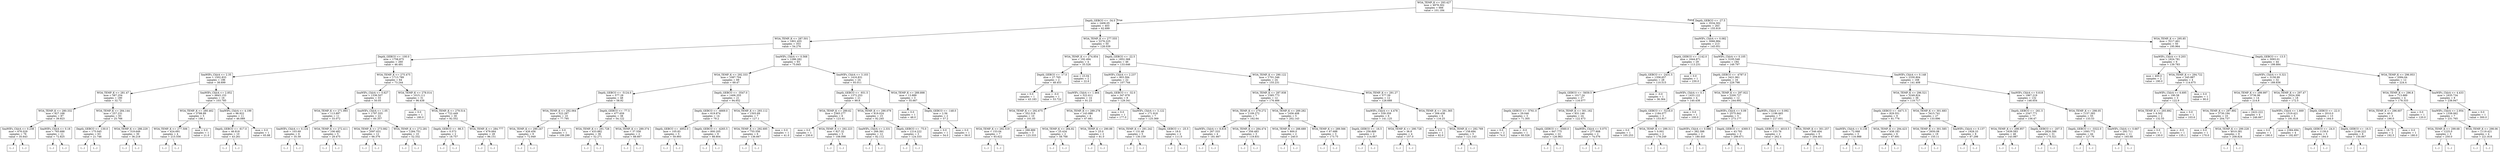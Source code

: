 digraph Tree {
node [shape=box] ;
0 [label="WOA_TEMP_K <= 293.427\nmse = 4978.302\nsamples = 666\nvalue = 101.184"] ;
1 [label="Depth_GEBCO <= -34.0\nmse = 2406.05\nsamples = 403\nvalue = 62.699"] ;
0 -> 1 [labeldistance=2.5, labelangle=45, headlabel="True"] ;
2 [label="WOA_TEMP_K <= 287.501\nmse = 1801.455\nsamples = 353\nvalue = 54.276"] ;
1 -> 2 ;
3 [label="Depth_GEBCO <= -100.0\nmse = 1758.875\nsamples = 260\nvalue = 46.491"] ;
2 -> 3 ;
4 [label="SeaWIFs_ChlrA <= 2.35\nmse = 1502.833\nsamples = 196\nvalue = 38.699"] ;
3 -> 4 ;
5 [label="WOA_TEMP_K <= 281.47\nmse = 587.254\nsamples = 180\nvalue = 32.72"] ;
4 -> 5 ;
6 [label="WOA_TEMP_K <= 280.332\nmse = 827.168\nsamples = 87\nvalue = 39.923"] ;
5 -> 6 ;
7 [label="SeaWIFs_ChlrA <= 0.238\nmse = 676.029\nsamples = 76\nvalue = 35.643"] ;
6 -> 7 ;
8 [label="(...)"] ;
7 -> 8 ;
55 [label="(...)"] ;
7 -> 55 ;
154 [label="SeaWIFs_ChlrA <= 0.18\nmse = 765.688\nsamples = 11\nvalue = 72.825"] ;
6 -> 154 ;
155 [label="(...)"] ;
154 -> 155 ;
156 [label="(...)"] ;
154 -> 156 ;
175 [label="WOA_TEMP_K <= 284.144\nmse = 257.231\nsamples = 93\nvalue = 25.766"] ;
5 -> 175 ;
176 [label="Depth_GEBCO <= -130.0\nmse = 175.045\nsamples = 63\nvalue = 21.746"] ;
175 -> 176 ;
177 [label="(...)"] ;
176 -> 177 ;
238 [label="(...)"] ;
176 -> 238 ;
257 [label="WOA_TEMP_K <= 286.229\nmse = 319.649\nsamples = 30\nvalue = 36.218"] ;
175 -> 257 ;
258 [label="(...)"] ;
257 -> 258 ;
273 [label="(...)"] ;
257 -> 273 ;
298 [label="SeaWIFs_ChlrA <= 2.852\nmse = 6843.153\nsamples = 16\nvalue = 103.785"] ;
4 -> 298 ;
299 [label="WOA_TEMP_K <= 280.462\nmse = 3788.89\nsamples = 5\nvalue = 196.1"] ;
298 -> 299 ;
300 [label="WOA_TEMP_K <= 277.506\nmse = 424.691\nsamples = 4\nvalue = 215.556"] ;
299 -> 300 ;
301 [label="(...)"] ;
300 -> 301 ;
304 [label="(...)"] ;
300 -> 304 ;
305 [label="mse = 0.0\nsamples = 1\nvalue = 21.0"] ;
299 -> 305 ;
306 [label="SeaWIFs_ChlrA <= 4.199\nmse = 96.922\nsamples = 11\nvalue = 46.089"] ;
298 -> 306 ;
307 [label="Depth_GEBCO <= -617.0\nmse = 46.818\nsamples = 10\nvalue = 43.261"] ;
306 -> 307 ;
308 [label="(...)"] ;
307 -> 308 ;
313 [label="(...)"] ;
307 -> 313 ;
318 [label="mse = 0.0\nsamples = 1\nvalue = 65.88"] ;
306 -> 318 ;
319 [label="WOA_TEMP_K <= 275.475\nmse = 1713.789\nsamples = 64\nvalue = 73.244"] ;
3 -> 319 ;
320 [label="SeaWIFs_ChlrA <= 0.627\nmse = 1336.507\nsamples = 33\nvalue = 50.05"] ;
319 -> 320 ;
321 [label="WOA_TEMP_K <= 271.993\nmse = 113.897\nsamples = 11\nvalue = 33.072"] ;
320 -> 321 ;
322 [label="SeaWIFs_ChlrA <= 0.124\nmse = 103.69\nsamples = 6\nvalue = 35.59"] ;
321 -> 322 ;
323 [label="(...)"] ;
322 -> 323 ;
326 [label="(...)"] ;
322 -> 326 ;
329 [label="WOA_TEMP_K <= 272.411\nmse = 106.482\nsamples = 5\nvalue = 29.475"] ;
321 -> 329 ;
330 [label="(...)"] ;
329 -> 330 ;
331 [label="(...)"] ;
329 -> 331 ;
332 [label="SeaWIFs_ChlrA <= 1.05\nmse = 1797.555\nsamples = 22\nvalue = 60.357"] ;
320 -> 332 ;
333 [label="WOA_TEMP_K <= 273.082\nmse = 2097.631\nsamples = 12\nvalue = 66.376"] ;
332 -> 333 ;
334 [label="(...)"] ;
333 -> 334 ;
335 [label="(...)"] ;
333 -> 335 ;
336 [label="WOA_TEMP_K <= 272.281\nmse = 1284.751\nsamples = 10\nvalue = 52.332"] ;
332 -> 336 ;
337 [label="(...)"] ;
336 -> 337 ;
338 [label="(...)"] ;
336 -> 338 ;
339 [label="WOA_TEMP_K <= 278.014\nmse = 1015.111\nsamples = 31\nvalue = 96.438"] ;
319 -> 339 ;
340 [label="mse = 0.0\nsamples = 1\nvalue = 180.0"] ;
339 -> 340 ;
341 [label="WOA_TEMP_K <= 279.514\nmse = 722.449\nsamples = 30\nvalue = 92.552"] ;
339 -> 341 ;
342 [label="Depth_GEBCO <= -86.5\nmse = 0.573\nsamples = 2\nvalue = 18.757"] ;
341 -> 342 ;
343 [label="(...)"] ;
342 -> 343 ;
344 [label="(...)"] ;
342 -> 344 ;
345 [label="WOA_TEMP_K <= 284.777\nmse = 479.064\nsamples = 28\nvalue = 96.151"] ;
341 -> 345 ;
346 [label="(...)"] ;
345 -> 346 ;
383 [label="(...)"] ;
345 -> 383 ;
388 [label="SeaWIFs_ChlrA <= 0.568\nmse = 1286.282\nsamples = 93\nvalue = 75.845"] ;
2 -> 388 ;
389 [label="WOA_TEMP_K <= 292.333\nmse = 1087.704\nsamples = 69\nvalue = 69.47"] ;
388 -> 389 ;
390 [label="Depth_GEBCO <= -5124.0\nmse = 577.28\nsamples = 48\nvalue = 58.92"] ;
389 -> 390 ;
391 [label="WOA_TEMP_K <= 292.064\nmse = 522.287\nsamples = 10\nvalue = 77.795"] ;
390 -> 391 ;
392 [label="WOA_TEMP_K <= 290.247\nmse = 426.456\nsamples = 9\nvalue = 72.949"] ;
391 -> 392 ;
393 [label="(...)"] ;
392 -> 393 ;
398 [label="(...)"] ;
392 -> 398 ;
405 [label="mse = 0.0\nsamples = 1\nvalue = 109.299"] ;
391 -> 405 ;
406 [label="Depth_GEBCO <= -77.5\nmse = 477.659\nsamples = 38\nvalue = 54.122"] ;
390 -> 406 ;
407 [label="WOA_TEMP_K <= 291.728\nmse = 433.882\nsamples = 36\nvalue = 52.271"] ;
406 -> 407 ;
408 [label="(...)"] ;
407 -> 408 ;
457 [label="(...)"] ;
407 -> 457 ;
468 [label="WOA_TEMP_K <= 289.374\nmse = 37.556\nsamples = 2\nvalue = 88.667"] ;
406 -> 468 ;
469 [label="(...)"] ;
468 -> 469 ;
470 [label="(...)"] ;
468 -> 470 ;
471 [label="Depth_GEBCO <= -3547.0\nmse = 1406.355\nsamples = 21\nvalue = 94.652"] ;
389 -> 471 ;
472 [label="Depth_GEBCO <= -4669.0\nmse = 619.874\nsamples = 14\nvalue = 79.2"] ;
471 -> 472 ;
473 [label="Depth_GEBCO <= -4952.0\nmse = 105.83\nsamples = 5\nvalue = 59.993"] ;
472 -> 473 ;
474 [label="(...)"] ;
473 -> 474 ;
477 [label="(...)"] ;
473 -> 477 ;
482 [label="Depth_GEBCO <= -4265.5\nmse = 600.205\nsamples = 9\nvalue = 88.804"] ;
472 -> 482 ;
483 [label="(...)"] ;
482 -> 483 ;
492 [label="(...)"] ;
482 -> 492 ;
497 [label="WOA_TEMP_K <= 293.112\nmse = 1503.69\nsamples = 7\nvalue = 127.1"] ;
471 -> 497 ;
498 [label="WOA_TEMP_K <= 292.695\nmse = 755.556\nsamples = 6\nvalue = 136.667"] ;
497 -> 498 ;
499 [label="(...)"] ;
498 -> 499 ;
504 [label="(...)"] ;
498 -> 504 ;
509 [label="mse = 0.0\nsamples = 1\nvalue = 41.0"] ;
497 -> 509 ;
510 [label="SeaWIFs_ChlrA <= 3.103\nmse = 1416.831\nsamples = 24\nvalue = 93.011"] ;
388 -> 510 ;
511 [label="Depth_GEBCO <= -931.5\nmse = 1372.253\nsamples = 21\nvalue = 99.8"] ;
510 -> 511 ;
512 [label="WOA_TEMP_K <= 289.62\nmse = 2365.277\nsamples = 6\nvalue = 123.41"] ;
511 -> 512 ;
513 [label="mse = 0.0\nsamples = 1\nvalue = 230.6"] ;
512 -> 513 ;
514 [label="WOA_TEMP_K <= 292.223\nmse = 827.32\nsamples = 5\nvalue = 108.098"] ;
512 -> 514 ;
515 [label="(...)"] ;
514 -> 515 ;
518 [label="(...)"] ;
514 -> 518 ;
519 [label="WOA_TEMP_K <= 290.079\nmse = 819.024\nsamples = 15\nvalue = 92.245"] ;
511 -> 519 ;
520 [label="SeaWIFs_ChlrA <= 2.331\nmse = 266.391\nsamples = 12\nvalue = 82.112"] ;
519 -> 520 ;
521 [label="(...)"] ;
520 -> 521 ;
536 [label="(...)"] ;
520 -> 536 ;
541 [label="Depth_GEBCO <= -75.0\nmse = 1214.222\nsamples = 3\nvalue = 124.333"] ;
519 -> 541 ;
542 [label="(...)"] ;
541 -> 542 ;
543 [label="(...)"] ;
541 -> 543 ;
546 [label="WOA_TEMP_K <= 289.898\nmse = 13.889\nsamples = 3\nvalue = 55.667"] ;
510 -> 546 ;
547 [label="mse = 0.0\nsamples = 1\nvalue = 48.0"] ;
546 -> 547 ;
548 [label="Depth_GEBCO <= -148.0\nmse = 2.56\nsamples = 2\nvalue = 57.2"] ;
546 -> 548 ;
549 [label="mse = 0.0\nsamples = 1\nvalue = 54.0"] ;
548 -> 549 ;
550 [label="mse = 0.0\nsamples = 1\nvalue = 58.0"] ;
548 -> 550 ;
551 [label="WOA_TEMP_K <= 277.555\nmse = 2276.225\nsamples = 50\nvalue = 128.039"] ;
1 -> 551 ;
552 [label="WOA_TEMP_K <= 274.854\nmse = 192.494\nsamples = 4\nvalue = 35.526"] ;
551 -> 552 ;
553 [label="Depth_GEBCO <= -17.0\nmse = 27.765\nsamples = 2\nvalue = 48.453"] ;
552 -> 553 ;
554 [label="mse = 0.0\nsamples = 1\nvalue = 43.183"] ;
553 -> 554 ;
555 [label="mse = -0.0\nsamples = 1\nvalue = 53.722"] ;
553 -> 555 ;
556 [label="mse = 23.04\nsamples = 2\nvalue = 22.6"] ;
552 -> 556 ;
557 [label="Depth_GEBCO <= -22.5\nmse = 1852.368\nsamples = 46\nvalue = 133.646"] ;
551 -> 557 ;
558 [label="SeaWIFs_ChlrA <= 2.237\nmse = 803.594\nsamples = 22\nvalue = 107.744"] ;
557 -> 558 ;
559 [label="SeaWIFs_ChlrA <= 1.464\nmse = 522.611\nsamples = 14\nvalue = 91.23"] ;
558 -> 559 ;
560 [label="WOA_TEMP_K <= 292.675\nmse = 352.518\nsamples = 10\nvalue = 101.05"] ;
559 -> 560 ;
561 [label="WOA_TEMP_K <= 292.519\nmse = 153.04\nsamples = 7\nvalue = 93.622"] ;
560 -> 561 ;
562 [label="(...)"] ;
561 -> 562 ;
571 [label="(...)"] ;
561 -> 571 ;
572 [label="mse = 288.889\nsamples = 3\nvalue = 123.333"] ;
560 -> 572 ;
573 [label="WOA_TEMP_K <= 289.278\nmse = 143.886\nsamples = 4\nvalue = 67.661"] ;
559 -> 573 ;
574 [label="WOA_TEMP_K <= 284.82\nmse = 25.434\nsamples = 2\nvalue = 58.768"] ;
573 -> 574 ;
575 [label="(...)"] ;
574 -> 575 ;
576 [label="(...)"] ;
574 -> 576 ;
577 [label="WOA_TEMP_K <= 290.88\nmse = 25.0\nsamples = 2\nvalue = 81.0"] ;
573 -> 577 ;
578 [label="(...)"] ;
577 -> 578 ;
579 [label="(...)"] ;
577 -> 579 ;
580 [label="Depth_GEBCO <= -32.0\nmse = 347.978\nsamples = 8\nvalue = 129.341"] ;
558 -> 580 ;
581 [label="mse = 0.0\nsamples = 1\nvalue = 177.0"] ;
580 -> 581 ;
582 [label="SeaWIFs_ChlrA <= 3.122\nmse = 171.918\nsamples = 7\nvalue = 125.369"] ;
580 -> 582 ;
583 [label="WOA_TEMP_K <= 291.242\nmse = 131.46\nsamples = 5\nvalue = 130.159"] ;
582 -> 583 ;
584 [label="(...)"] ;
583 -> 584 ;
591 [label="(...)"] ;
583 -> 591 ;
592 [label="Depth_GEBCO <= -25.5\nmse = 18.0\nsamples = 2\nvalue = 111.0"] ;
582 -> 592 ;
593 [label="(...)"] ;
592 -> 593 ;
594 [label="(...)"] ;
592 -> 594 ;
595 [label="WOA_TEMP_K <= 290.122\nmse = 1701.346\nsamples = 24\nvalue = 155.231"] ;
557 -> 595 ;
596 [label="WOA_TEMP_K <= 287.938\nmse = 1585.773\nsamples = 12\nvalue = 176.466"] ;
595 -> 596 ;
597 [label="WOA_TEMP_K <= 279.272\nmse = 1109.272\nsamples = 7\nvalue = 162.64"] ;
596 -> 597 ;
598 [label="SeaWIFs_ChlrA <= 8.816\nmse = 267.333\nsamples = 4\nvalue = 181.667"] ;
597 -> 598 ;
599 [label="(...)"] ;
598 -> 599 ;
604 [label="(...)"] ;
598 -> 604 ;
605 [label="WOA_TEMP_K <= 284.474\nmse = 356.483\nsamples = 3\nvalue = 119.831"] ;
597 -> 605 ;
606 [label="(...)"] ;
605 -> 606 ;
609 [label="(...)"] ;
605 -> 609 ;
610 [label="WOA_TEMP_K <= 289.282\nmse = 1456.408\nsamples = 5\nvalue = 202.143"] ;
596 -> 610 ;
611 [label="WOA_TEMP_K <= 288.689\nmse = 800.0\nsamples = 2\nvalue = 240.0"] ;
610 -> 611 ;
612 [label="(...)"] ;
611 -> 612 ;
613 [label="(...)"] ;
611 -> 613 ;
614 [label="WOA_TEMP_K <= 289.566\nmse = 67.688\nsamples = 3\nvalue = 173.75"] ;
610 -> 614 ;
615 [label="(...)"] ;
614 -> 615 ;
616 [label="(...)"] ;
614 -> 616 ;
617 [label="WOA_TEMP_K <= 291.27\nmse = 577.59\nsamples = 12\nvalue = 128.688"] ;
595 -> 617 ;
618 [label="SeaWIFs_ChlrA <= 4.478\nmse = 539.359\nsamples = 6\nvalue = 141.125"] ;
617 -> 618 ;
619 [label="Depth_GEBCO <= -16.5\nmse = 256.889\nsamples = 2\nvalue = 114.667"] ;
618 -> 619 ;
620 [label="(...)"] ;
619 -> 620 ;
621 [label="(...)"] ;
619 -> 621 ;
622 [label="WOA_TEMP_K <= 290.728\nmse = 36.8\nsamples = 4\nvalue = 157.0"] ;
618 -> 622 ;
623 [label="(...)"] ;
622 -> 623 ;
624 [label="(...)"] ;
622 -> 624 ;
629 [label="WOA_TEMP_K <= 291.365\nmse = 306.438\nsamples = 6\nvalue = 116.25"] ;
617 -> 629 ;
630 [label="mse = 0.0\nsamples = 1\nvalue = 82.0"] ;
629 -> 630 ;
631 [label="WOA_TEMP_K <= 292.769\nmse = 158.694\nsamples = 5\nvalue = 121.143"] ;
629 -> 631 ;
632 [label="(...)"] ;
631 -> 632 ;
639 [label="(...)"] ;
631 -> 639 ;
640 [label="Depth_GEBCO <= -27.5\nmse = 3534.302\nsamples = 263\nvalue = 155.919"] ;
0 -> 640 [labeldistance=2.5, labelangle=-45, headlabel="False"] ;
641 [label="SeaWIFs_ChlrA <= 0.082\nmse = 3066.984\nsamples = 213\nvalue = 145.051"] ;
640 -> 641 ;
642 [label="Depth_GEBCO <= -1142.0\nmse = 1644.871\nsamples = 29\nvalue = 113.231"] ;
641 -> 642 ;
643 [label="Depth_GEBCO <= -2431.5\nmse = 1358.657\nsamples = 28\nvalue = 110.515"] ;
642 -> 643 ;
644 [label="Depth_GEBCO <= -5659.5\nmse = 1017.24\nsamples = 27\nvalue = 116.077"] ;
643 -> 644 ;
645 [label="Depth_GEBCO <= -5761.0\nmse = 29.046\nsamples = 3\nvalue = 71.305"] ;
644 -> 645 ;
646 [label="mse = 0.0\nsamples = 2\nvalue = 74.0"] ;
645 -> 646 ;
647 [label="mse = -0.0\nsamples = 1\nvalue = 60.526"] ;
645 -> 647 ;
648 [label="WOA_TEMP_K <= 301.162\nmse = 831.146\nsamples = 24\nvalue = 122.473"] ;
644 -> 648 ;
649 [label="Depth_GEBCO <= -3560.0\nmse = 647.775\nsamples = 22\nvalue = 126.963"] ;
648 -> 649 ;
650 [label="(...)"] ;
649 -> 650 ;
681 [label="(...)"] ;
649 -> 681 ;
688 [label="SeaWIFs_ChlrA <= 0.075\nmse = 277.908\nsamples = 2\nvalue = 74.576"] ;
648 -> 688 ;
689 [label="(...)"] ;
688 -> 689 ;
690 [label="(...)"] ;
688 -> 690 ;
691 [label="mse = -0.0\nsamples = 1\nvalue = 36.364"] ;
643 -> 691 ;
692 [label="mse = 0.0\nsamples = 1\nvalue = 230.0"] ;
642 -> 692 ;
693 [label="SeaWIFs_ChlrA <= 0.105\nmse = 3105.548\nsamples = 184\nvalue = 149.797"] ;
641 -> 693 ;
694 [label="Depth_GEBCO <= -4787.0\nmse = 3421.961\nsamples = 16\nvalue = 229.798"] ;
693 -> 694 ;
695 [label="SeaWIFs_ChlrA <= 0.1\nmse = 1433.122\nsamples = 4\nvalue = 140.438"] ;
694 -> 695 ;
696 [label="Depth_GEBCO <= -5216.0\nmse = 1184.077\nsamples = 3\nvalue = 153.917"] ;
695 -> 696 ;
697 [label="mse = 0.0\nsamples = 1\nvalue = 105.253"] ;
696 -> 697 ;
698 [label="WOA_TEMP_K <= 299.311\nmse = 0.001\nsamples = 2\nvalue = 178.249"] ;
696 -> 698 ;
699 [label="(...)"] ;
698 -> 699 ;
700 [label="(...)"] ;
698 -> 700 ;
701 [label="mse = 0.0\nsamples = 1\nvalue = 100.0"] ;
695 -> 701 ;
702 [label="WOA_TEMP_K <= 297.922\nmse = 2200.727\nsamples = 12\nvalue = 244.692"] ;
694 -> 702 ;
703 [label="SeaWIFs_ChlrA <= 0.09\nmse = 2575.942\nsamples = 5\nvalue = 273.177"] ;
702 -> 703 ;
704 [label="SeaWIFs_ChlrA <= 0.086\nmse = 382.398\nsamples = 2\nvalue = 180.445"] ;
703 -> 704 ;
705 [label="(...)"] ;
704 -> 705 ;
706 [label="(...)"] ;
704 -> 706 ;
707 [label="Depth_GEBCO <= -4369.5\nmse = 43.793\nsamples = 3\nvalue = 299.671"] ;
703 -> 707 ;
708 [label="(...)"] ;
707 -> 708 ;
709 [label="(...)"] ;
707 -> 709 ;
712 [label="SeaWIFs_ChlrA <= 0.092\nmse = 1196.665\nsamples = 7\nvalue = 227.601"] ;
702 -> 712 ;
713 [label="Depth_GEBCO <= -4010.5\nmse = 153.76\nsamples = 2\nvalue = 262.4"] ;
712 -> 713 ;
714 [label="(...)"] ;
713 -> 714 ;
715 [label="(...)"] ;
713 -> 715 ;
716 [label="WOA_TEMP_K <= 301.257\nmse = 546.404\nsamples = 5\nvalue = 204.401"] ;
712 -> 716 ;
717 [label="(...)"] ;
716 -> 717 ;
722 [label="(...)"] ;
716 -> 722 ;
723 [label="SeaWIFs_ChlrA <= 0.148\nmse = 2330.804\nsamples = 168\nvalue = 141.408"] ;
693 -> 723 ;
724 [label="WOA_TEMP_K <= 296.521\nmse = 3249.824\nsamples = 36\nvalue = 119.717"] ;
723 -> 724 ;
725 [label="Depth_GEBCO <= -4471.5\nmse = 829.551\nsamples = 9\nvalue = 81.776"] ;
724 -> 725 ;
726 [label="SeaWIFs_ChlrA <= 0.138\nmse = 72.068\nsamples = 3\nvalue = 116.988"] ;
725 -> 726 ;
727 [label="(...)"] ;
726 -> 727 ;
730 [label="(...)"] ;
726 -> 730 ;
731 [label="WOA_TEMP_K <= 294.423\nmse = 438.183\nsamples = 6\nvalue = 67.691"] ;
725 -> 731 ;
732 [label="(...)"] ;
731 -> 732 ;
737 [label="(...)"] ;
731 -> 737 ;
742 [label="WOA_TEMP_K <= 301.683\nmse = 3415.741\nsamples = 27\nvalue = 133.696"] ;
724 -> 742 ;
743 [label="WOA_TEMP_K <= 301.585\nmse = 2650.08\nsamples = 19\nvalue = 155.11"] ;
742 -> 743 ;
744 [label="(...)"] ;
743 -> 744 ;
777 [label="(...)"] ;
743 -> 777 ;
778 [label="SeaWIFs_ChlrA <= 0.137\nmse = 1928.33\nsamples = 8\nvalue = 87.298"] ;
742 -> 778 ;
779 [label="(...)"] ;
778 -> 779 ;
792 [label="(...)"] ;
778 -> 792 ;
793 [label="SeaWIFs_ChlrA <= 0.618\nmse = 1967.219\nsamples = 132\nvalue = 146.654"] ;
723 -> 793 ;
794 [label="Depth_GEBCO <= -261.5\nmse = 2347.771\nsamples = 77\nvalue = 156.47"] ;
793 -> 794 ;
795 [label="WOA_TEMP_K <= 298.957\nmse = 1639.583\nsamples = 46\nvalue = 143.987"] ;
794 -> 795 ;
796 [label="(...)"] ;
795 -> 796 ;
849 [label="(...)"] ;
795 -> 849 ;
880 [label="Depth_GEBCO <= -207.5\nmse = 2826.586\nsamples = 31\nvalue = 175.321"] ;
794 -> 880 ;
881 [label="(...)"] ;
880 -> 881 ;
890 [label="(...)"] ;
880 -> 890 ;
919 [label="WOA_TEMP_K <= 298.05\nmse = 1157.393\nsamples = 55\nvalue = 133.53"] ;
793 -> 919 ;
920 [label="Depth_GEBCO <= -3322.0\nmse = 1093.772\nsamples = 44\nvalue = 127.76"] ;
919 -> 920 ;
921 [label="(...)"] ;
920 -> 921 ;
932 [label="(...)"] ;
920 -> 932 ;
981 [label="SeaWIFs_ChlrA <= 0.667\nmse = 292.711\nsamples = 11\nvalue = 165.68"] ;
919 -> 981 ;
982 [label="(...)"] ;
981 -> 982 ;
985 [label="(...)"] ;
981 -> 985 ;
998 [label="WOA_TEMP_K <= 295.85\nmse = 3217.461\nsamples = 50\nvalue = 195.964"] ;
640 -> 998 ;
999 [label="SeaWIFs_ChlrA <= 0.203\nmse = 1624.781\nsamples = 6\nvalue = 139.783"] ;
998 -> 999 ;
1000 [label="mse = 400.0\nsamples = 2\nvalue = 190.0"] ;
999 -> 1000 ;
1001 [label="WOA_TEMP_K <= 294.722\nmse = 345.887\nsamples = 4\nvalue = 114.675"] ;
999 -> 1001 ;
1002 [label="SeaWIFs_ChlrA <= 6.695\nmse = 190.58\nsamples = 3\nvalue = 122.9"] ;
1001 -> 1002 ;
1003 [label="WOA_TEMP_K <= 293.892\nmse = 6.502\nsamples = 2\nvalue = 132.55"] ;
1002 -> 1003 ;
1004 [label="mse = 0.0\nsamples = 1\nvalue = 130.0"] ;
1003 -> 1004 ;
1005 [label="mse = -0.0\nsamples = 1\nvalue = 135.1"] ;
1003 -> 1005 ;
1006 [label="mse = 0.0\nsamples = 1\nvalue = 103.6"] ;
1002 -> 1006 ;
1007 [label="mse = 0.0\nsamples = 1\nvalue = 90.0"] ;
1001 -> 1007 ;
1008 [label="Depth_GEBCO <= -13.5\nmse = 3093.01\nsamples = 44\nvalue = 199.884"] ;
998 -> 1008 ;
1009 [label="SeaWIFs_ChlrA <= 0.321\nmse = 3158.99\nsamples = 32\nvalue = 189.836"] ;
1008 -> 1009 ;
1010 [label="WOA_TEMP_K <= 299.997\nmse = 3736.96\nsamples = 14\nvalue = 214.8"] ;
1009 -> 1010 ;
1011 [label="WOA_TEMP_K <= 297.892\nmse = 3730.194\nsamples = 10\nvalue = 204.737"] ;
1010 -> 1011 ;
1012 [label="mse = 0.0\nsamples = 1\nvalue = 170.0"] ;
1011 -> 1012 ;
1013 [label="WOA_TEMP_K <= 299.228\nmse = 4010.381\nsamples = 9\nvalue = 208.824"] ;
1011 -> 1013 ;
1014 [label="(...)"] ;
1013 -> 1014 ;
1015 [label="(...)"] ;
1013 -> 1015 ;
1016 [label="mse = 2422.222\nsamples = 4\nvalue = 246.667"] ;
1010 -> 1016 ;
1017 [label="WOA_TEMP_K <= 297.47\nmse = 2024.306\nsamples = 18\nvalue = 172.5"] ;
1009 -> 1017 ;
1018 [label="SeaWIFs_ChlrA <= 1.669\nmse = 1519.421\nsamples = 5\nvalue = 191.818"] ;
1017 -> 1018 ;
1019 [label="mse = 0.0\nsamples = 1\nvalue = 190.0"] ;
1018 -> 1019 ;
1020 [label="mse = 2384.694\nsamples = 4\nvalue = 192.857"] ;
1018 -> 1020 ;
1021 [label="Depth_GEBCO <= -22.0\nmse = 2010.0\nsamples = 13\nvalue = 164.0"] ;
1017 -> 1021 ;
1022 [label="Depth_GEBCO <= -24.0\nmse = 1139.0\nsamples = 5\nvalue = 184.0"] ;
1021 -> 1022 ;
1023 [label="(...)"] ;
1022 -> 1023 ;
1024 [label="(...)"] ;
1022 -> 1024 ;
1025 [label="Depth_GEBCO <= -16.5\nmse = 2146.222\nsamples = 8\nvalue = 150.667"] ;
1021 -> 1025 ;
1026 [label="(...)"] ;
1025 -> 1026 ;
1035 [label="(...)"] ;
1025 -> 1035 ;
1036 [label="WOA_TEMP_K <= 296.953\nmse = 2084.64\nsamples = 12\nvalue = 224.4"] ;
1008 -> 1036 ;
1037 [label="WOA_TEMP_K <= 296.8\nmse = 713.889\nsamples = 4\nvalue = 178.333"] ;
1036 -> 1037 ;
1038 [label="WOA_TEMP_K <= 296.607\nmse = 40.0\nsamples = 3\nvalue = 190.0"] ;
1037 -> 1038 ;
1039 [label="mse = 18.75\nsamples = 2\nvalue = 192.5"] ;
1038 -> 1039 ;
1040 [label="mse = 0.0\nsamples = 1\nvalue = 180.0"] ;
1038 -> 1040 ;
1041 [label="mse = 0.0\nsamples = 1\nvalue = 120.0"] ;
1037 -> 1041 ;
1042 [label="SeaWIFs_ChlrA <= 4.433\nmse = 1635.734\nsamples = 8\nvalue = 238.947"] ;
1036 -> 1042 ;
1043 [label="SeaWIFs_ChlrA <= 2.954\nmse = 1338.062\nsamples = 7\nvalue = 231.765"] ;
1042 -> 1043 ;
1044 [label="WOA_TEMP_K <= 299.68\nmse = 1225.0\nsamples = 3\nvalue = 250.0"] ;
1043 -> 1044 ;
1045 [label="(...)"] ;
1044 -> 1045 ;
1046 [label="(...)"] ;
1044 -> 1046 ;
1047 [label="WOA_TEMP_K <= 298.06\nmse = 1119.421\nsamples = 4\nvalue = 221.818"] ;
1043 -> 1047 ;
1048 [label="(...)"] ;
1047 -> 1048 ;
1049 [label="(...)"] ;
1047 -> 1049 ;
1050 [label="mse = 0.0\nsamples = 1\nvalue = 300.0"] ;
1042 -> 1050 ;
}